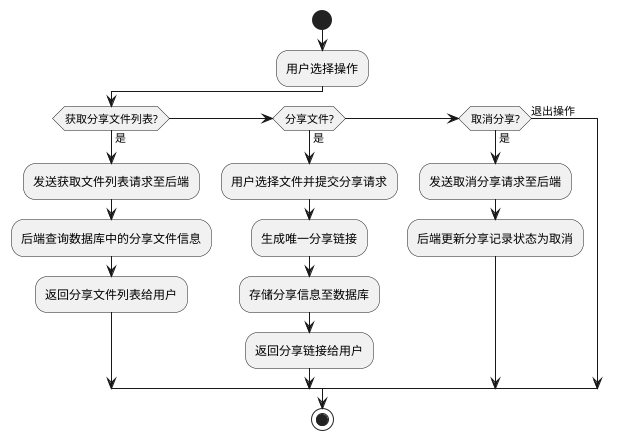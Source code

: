 @startuml
start
:用户选择操作;
if (获取分享文件列表?) then (是)
  :发送获取文件列表请求至后端;
  :后端查询数据库中的分享文件信息;
  :返回分享文件列表给用户;
elseif (分享文件?) then (是)
  :用户选择文件并提交分享请求;
  :生成唯一分享链接;
  :存储分享信息至数据库;
  :返回分享链接给用户;
elseif (取消分享?) then (是)
  :发送取消分享请求至后端;
  :后端更新分享记录状态为取消;
else (退出操作)
endif
stop
@enduml
